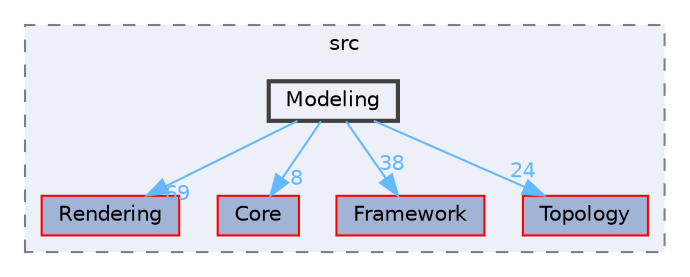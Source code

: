 digraph "E:/Peridyno/peridyno/src/Modeling"
{
 // LATEX_PDF_SIZE
  bgcolor="transparent";
  edge [fontname=Helvetica,fontsize=10,labelfontname=Helvetica,labelfontsize=10];
  node [fontname=Helvetica,fontsize=10,shape=box,height=0.2,width=0.4];
  compound=true
  subgraph clusterdir_9ff22b279fca3cb014c234517e61ce6a {
    graph [ bgcolor="#edf0f7", pencolor="grey50", label="src", fontname=Helvetica,fontsize=10 style="filled,dashed", URL="dir_9ff22b279fca3cb014c234517e61ce6a.html",tooltip=""]
  dir_0a5d901ffa28d51286754f85d80379d0 [label="Rendering", fillcolor="#a2b4d6", color="red", style="filled", URL="dir_0a5d901ffa28d51286754f85d80379d0.html",tooltip=""];
  dir_3e9476288c0c22cbcea08ca5b8b8c190 [label="Core", fillcolor="#a2b4d6", color="red", style="filled", URL="dir_3e9476288c0c22cbcea08ca5b8b8c190.html",tooltip=""];
  dir_c2c045169feb12a9231cac4869e44751 [label="Framework", fillcolor="#a2b4d6", color="red", style="filled", URL="dir_c2c045169feb12a9231cac4869e44751.html",tooltip=""];
  dir_d79986e58178c8ff2b3bf391fc431f24 [label="Topology", fillcolor="#a2b4d6", color="red", style="filled", URL="dir_d79986e58178c8ff2b3bf391fc431f24.html",tooltip=""];
  dir_fc0f6501aa20ea1b5a86082ca8079383 [label="Modeling", fillcolor="#edf0f7", color="grey25", style="filled,bold", URL="dir_fc0f6501aa20ea1b5a86082ca8079383.html",tooltip=""];
  }
  dir_fc0f6501aa20ea1b5a86082ca8079383->dir_0a5d901ffa28d51286754f85d80379d0 [headlabel="69", labeldistance=1.5 headhref="dir_000037_000065.html" href="dir_000037_000065.html" color="steelblue1" fontcolor="steelblue1"];
  dir_fc0f6501aa20ea1b5a86082ca8079383->dir_3e9476288c0c22cbcea08ca5b8b8c190 [headlabel="8", labeldistance=1.5 headhref="dir_000037_000012.html" href="dir_000037_000012.html" color="steelblue1" fontcolor="steelblue1"];
  dir_fc0f6501aa20ea1b5a86082ca8079383->dir_c2c045169feb12a9231cac4869e44751 [headlabel="38", labeldistance=1.5 headhref="dir_000037_000022.html" href="dir_000037_000022.html" color="steelblue1" fontcolor="steelblue1"];
  dir_fc0f6501aa20ea1b5a86082ca8079383->dir_d79986e58178c8ff2b3bf391fc431f24 [headlabel="24", labeldistance=1.5 headhref="dir_000037_000074.html" href="dir_000037_000074.html" color="steelblue1" fontcolor="steelblue1"];
}
